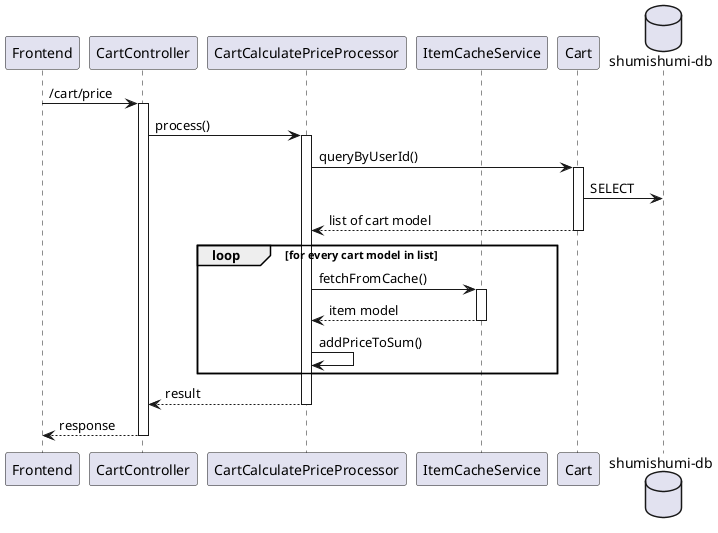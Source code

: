 @startuml price
participant "Frontend" as fe
participant "CartController" as cc

participant "CartCalculatePriceProcessor" as proc

participant "ItemCacheService" as icache

participant "Cart" as cm

database "shumishumi-db" as db

fe -> cc++ : /cart/price
cc -> proc++ : process()

proc -> cm++ : queryByUserId()
cm -> db : SELECT
return list of cart model

loop for every cart model in list
    proc -> icache++ : fetchFromCache()
    return item model

    proc -> proc : addPriceToSum()
end

return result
return response

@enduml
